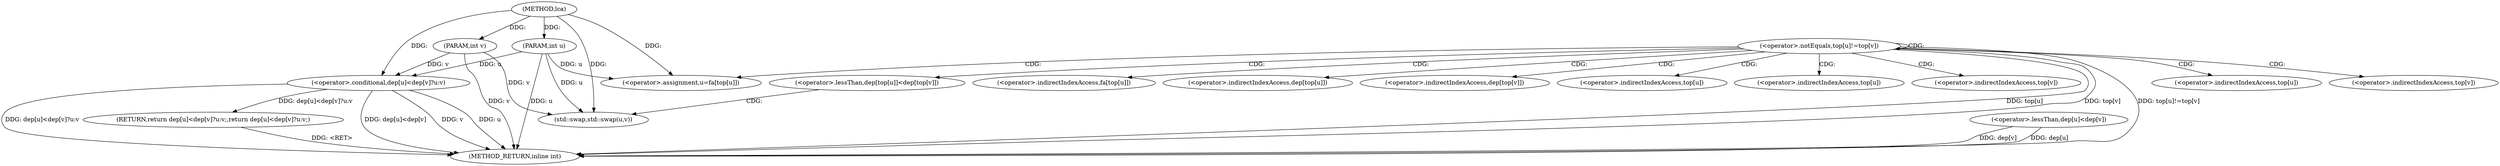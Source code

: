 digraph "lca" {  
"1000214" [label = "(METHOD,lca)" ]
"1000260" [label = "(METHOD_RETURN,inline int)" ]
"1000215" [label = "(PARAM,int u)" ]
"1000216" [label = "(PARAM,int v)" ]
"1000249" [label = "(RETURN,return dep[u]<dep[v]?u:v;,return dep[u]<dep[v]?u:v;)" ]
"1000219" [label = "(<operator>.notEquals,top[u]!=top[v])" ]
"1000250" [label = "(<operator>.conditional,dep[u]<dep[v]?u:v)" ]
"1000242" [label = "(<operator>.assignment,u=fa[top[u]])" ]
"1000228" [label = "(<operator>.lessThan,dep[top[u]]<dep[top[v]])" ]
"1000239" [label = "(std::swap,std::swap(u,v))" ]
"1000251" [label = "(<operator>.lessThan,dep[u]<dep[v])" ]
"1000220" [label = "(<operator>.indirectIndexAccess,top[u])" ]
"1000223" [label = "(<operator>.indirectIndexAccess,top[v])" ]
"1000244" [label = "(<operator>.indirectIndexAccess,fa[top[u]])" ]
"1000229" [label = "(<operator>.indirectIndexAccess,dep[top[u]])" ]
"1000234" [label = "(<operator>.indirectIndexAccess,dep[top[v]])" ]
"1000246" [label = "(<operator>.indirectIndexAccess,top[u])" ]
"1000231" [label = "(<operator>.indirectIndexAccess,top[u])" ]
"1000236" [label = "(<operator>.indirectIndexAccess,top[v])" ]
  "1000249" -> "1000260"  [ label = "DDG: <RET>"] 
  "1000215" -> "1000260"  [ label = "DDG: u"] 
  "1000216" -> "1000260"  [ label = "DDG: v"] 
  "1000219" -> "1000260"  [ label = "DDG: top[u]"] 
  "1000219" -> "1000260"  [ label = "DDG: top[v]"] 
  "1000219" -> "1000260"  [ label = "DDG: top[u]!=top[v]"] 
  "1000251" -> "1000260"  [ label = "DDG: dep[u]"] 
  "1000251" -> "1000260"  [ label = "DDG: dep[v]"] 
  "1000250" -> "1000260"  [ label = "DDG: dep[u]<dep[v]"] 
  "1000250" -> "1000260"  [ label = "DDG: v"] 
  "1000250" -> "1000260"  [ label = "DDG: u"] 
  "1000250" -> "1000260"  [ label = "DDG: dep[u]<dep[v]?u:v"] 
  "1000214" -> "1000215"  [ label = "DDG: "] 
  "1000214" -> "1000216"  [ label = "DDG: "] 
  "1000250" -> "1000249"  [ label = "DDG: dep[u]<dep[v]?u:v"] 
  "1000216" -> "1000250"  [ label = "DDG: v"] 
  "1000214" -> "1000250"  [ label = "DDG: "] 
  "1000215" -> "1000250"  [ label = "DDG: u"] 
  "1000215" -> "1000242"  [ label = "DDG: u"] 
  "1000214" -> "1000242"  [ label = "DDG: "] 
  "1000215" -> "1000239"  [ label = "DDG: u"] 
  "1000214" -> "1000239"  [ label = "DDG: "] 
  "1000216" -> "1000239"  [ label = "DDG: v"] 
  "1000219" -> "1000236"  [ label = "CDG: "] 
  "1000219" -> "1000234"  [ label = "CDG: "] 
  "1000219" -> "1000242"  [ label = "CDG: "] 
  "1000219" -> "1000246"  [ label = "CDG: "] 
  "1000219" -> "1000220"  [ label = "CDG: "] 
  "1000219" -> "1000231"  [ label = "CDG: "] 
  "1000219" -> "1000229"  [ label = "CDG: "] 
  "1000219" -> "1000223"  [ label = "CDG: "] 
  "1000219" -> "1000244"  [ label = "CDG: "] 
  "1000219" -> "1000228"  [ label = "CDG: "] 
  "1000219" -> "1000219"  [ label = "CDG: "] 
  "1000228" -> "1000239"  [ label = "CDG: "] 
}
